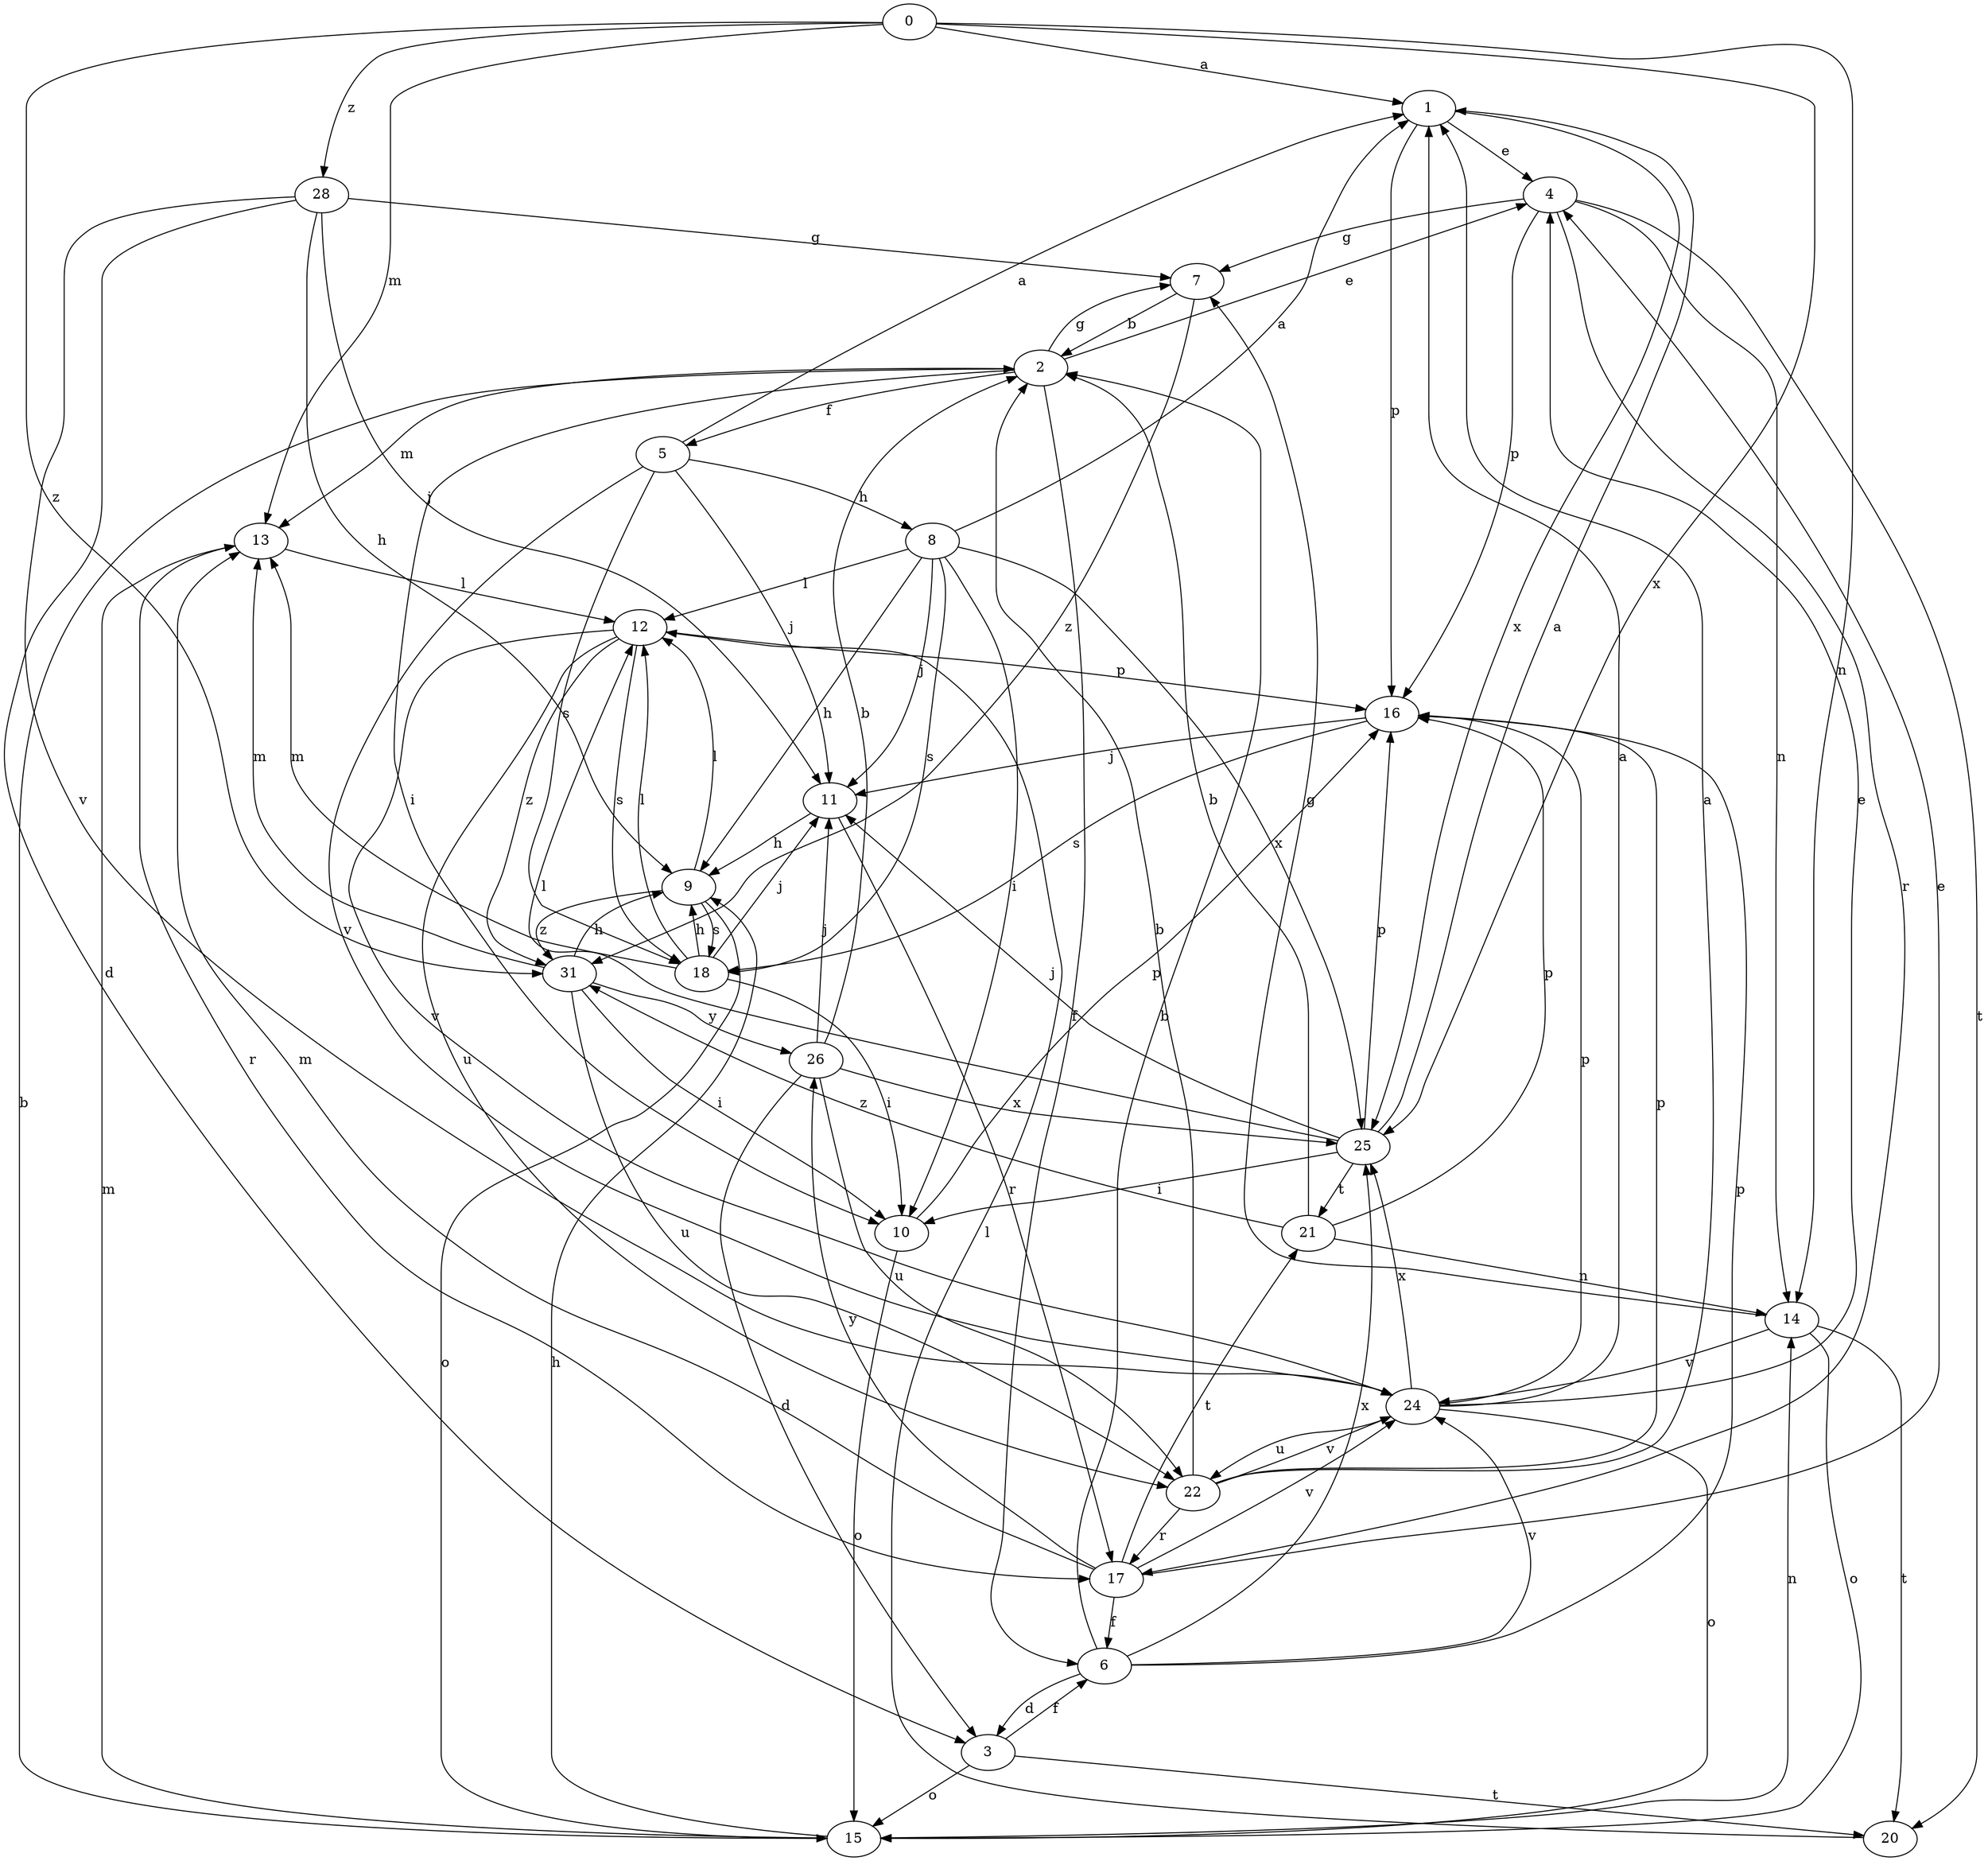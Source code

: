 strict digraph  {
0;
1;
2;
3;
4;
5;
6;
7;
8;
9;
10;
11;
12;
13;
14;
15;
16;
17;
18;
20;
21;
22;
24;
25;
26;
28;
31;
0 -> 1  [label=a];
0 -> 13  [label=m];
0 -> 14  [label=n];
0 -> 25  [label=x];
0 -> 28  [label=z];
0 -> 31  [label=z];
1 -> 4  [label=e];
1 -> 16  [label=p];
1 -> 25  [label=x];
2 -> 4  [label=e];
2 -> 5  [label=f];
2 -> 6  [label=f];
2 -> 7  [label=g];
2 -> 10  [label=i];
2 -> 13  [label=m];
3 -> 6  [label=f];
3 -> 15  [label=o];
3 -> 20  [label=t];
4 -> 7  [label=g];
4 -> 14  [label=n];
4 -> 16  [label=p];
4 -> 17  [label=r];
4 -> 20  [label=t];
5 -> 1  [label=a];
5 -> 8  [label=h];
5 -> 11  [label=j];
5 -> 18  [label=s];
5 -> 24  [label=v];
6 -> 2  [label=b];
6 -> 3  [label=d];
6 -> 16  [label=p];
6 -> 24  [label=v];
6 -> 25  [label=x];
7 -> 2  [label=b];
7 -> 31  [label=z];
8 -> 1  [label=a];
8 -> 9  [label=h];
8 -> 10  [label=i];
8 -> 11  [label=j];
8 -> 12  [label=l];
8 -> 18  [label=s];
8 -> 25  [label=x];
9 -> 12  [label=l];
9 -> 15  [label=o];
9 -> 18  [label=s];
9 -> 31  [label=z];
10 -> 15  [label=o];
10 -> 16  [label=p];
11 -> 9  [label=h];
11 -> 17  [label=r];
12 -> 16  [label=p];
12 -> 18  [label=s];
12 -> 22  [label=u];
12 -> 24  [label=v];
12 -> 31  [label=z];
13 -> 12  [label=l];
13 -> 17  [label=r];
14 -> 7  [label=g];
14 -> 15  [label=o];
14 -> 20  [label=t];
14 -> 24  [label=v];
15 -> 2  [label=b];
15 -> 9  [label=h];
15 -> 13  [label=m];
15 -> 14  [label=n];
16 -> 11  [label=j];
16 -> 18  [label=s];
17 -> 4  [label=e];
17 -> 6  [label=f];
17 -> 13  [label=m];
17 -> 21  [label=t];
17 -> 24  [label=v];
17 -> 26  [label=y];
18 -> 9  [label=h];
18 -> 10  [label=i];
18 -> 11  [label=j];
18 -> 12  [label=l];
18 -> 13  [label=m];
20 -> 12  [label=l];
21 -> 2  [label=b];
21 -> 14  [label=n];
21 -> 16  [label=p];
21 -> 31  [label=z];
22 -> 1  [label=a];
22 -> 2  [label=b];
22 -> 16  [label=p];
22 -> 17  [label=r];
22 -> 24  [label=v];
24 -> 1  [label=a];
24 -> 4  [label=e];
24 -> 15  [label=o];
24 -> 16  [label=p];
24 -> 22  [label=u];
24 -> 25  [label=x];
25 -> 1  [label=a];
25 -> 10  [label=i];
25 -> 11  [label=j];
25 -> 12  [label=l];
25 -> 16  [label=p];
25 -> 21  [label=t];
26 -> 2  [label=b];
26 -> 3  [label=d];
26 -> 11  [label=j];
26 -> 22  [label=u];
26 -> 25  [label=x];
28 -> 3  [label=d];
28 -> 7  [label=g];
28 -> 9  [label=h];
28 -> 11  [label=j];
28 -> 24  [label=v];
31 -> 9  [label=h];
31 -> 10  [label=i];
31 -> 13  [label=m];
31 -> 22  [label=u];
31 -> 26  [label=y];
}
